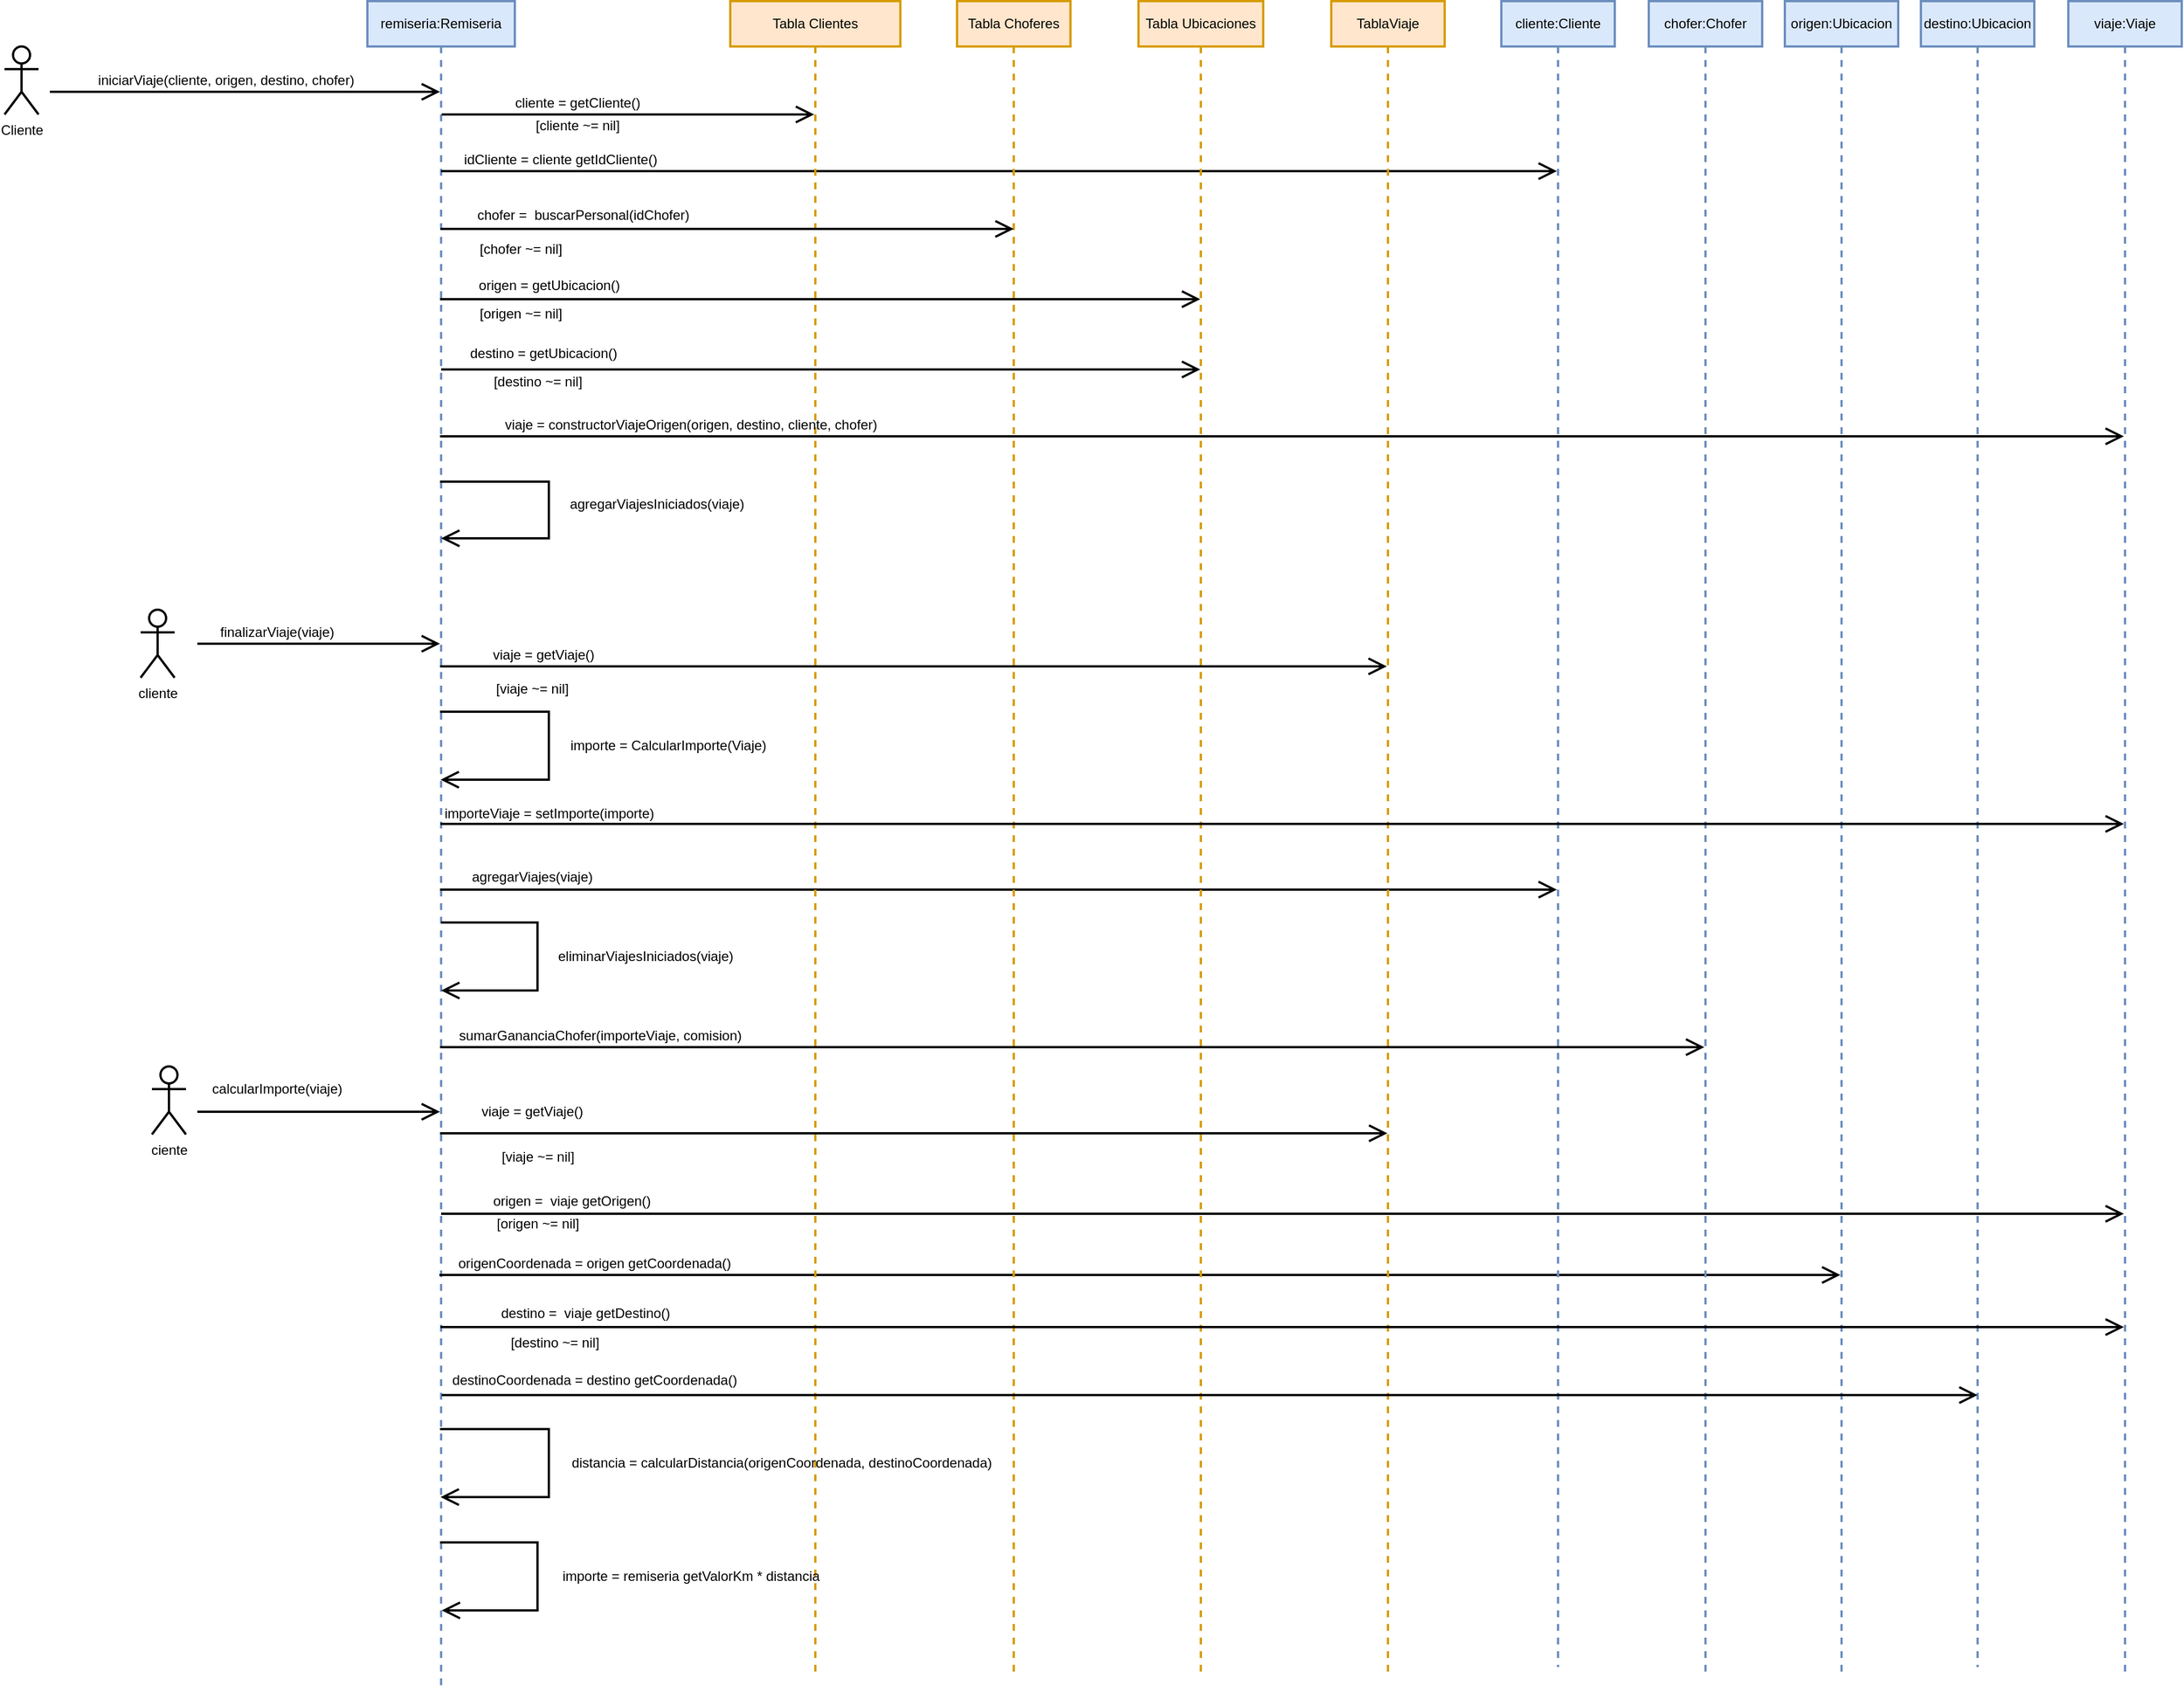 <mxfile version="14.9.6" type="device"><diagram id="dZ2twYzX4OiKPgHXyHsg" name="Page-1"><mxGraphModel dx="1010" dy="579" grid="1" gridSize="10" guides="1" tooltips="1" connect="1" arrows="1" fold="1" page="1" pageScale="1" pageWidth="827" pageHeight="1169" math="0" shadow="0"><root><mxCell id="0"/><mxCell id="1" parent="0"/><mxCell id="5KnSwrYg4JR7-365YqTa-1" value="remiseria:Remiseria" style="shape=umlLifeline;perimeter=lifelinePerimeter;whiteSpace=wrap;html=1;container=1;collapsible=0;recursiveResize=0;outlineConnect=0;fillColor=#dae8fc;strokeColor=#6c8ebf;strokeWidth=2;" parent="1" vertex="1"><mxGeometry x="350" y="120" width="130" height="1490" as="geometry"/></mxCell><mxCell id="5KnSwrYg4JR7-365YqTa-21" value="[cliente ~= nil]" style="text;html=1;align=center;verticalAlign=middle;resizable=0;points=[];autosize=1;strokeColor=none;fillColor=none;" parent="5KnSwrYg4JR7-365YqTa-1" vertex="1"><mxGeometry x="140" y="100" width="90" height="20" as="geometry"/></mxCell><mxCell id="5KnSwrYg4JR7-365YqTa-24" value="" style="endArrow=open;endFill=1;endSize=12;html=1;rounded=0;strokeWidth=2;" parent="5KnSwrYg4JR7-365YqTa-1" target="5KnSwrYg4JR7-365YqTa-23" edge="1"><mxGeometry width="160" relative="1" as="geometry"><mxPoint x="65" y="150" as="sourcePoint"/><mxPoint x="225" y="150" as="targetPoint"/></mxGeometry></mxCell><mxCell id="5KnSwrYg4JR7-365YqTa-36" value="" style="endArrow=open;endFill=1;endSize=12;html=1;rounded=0;strokeWidth=2;" parent="5KnSwrYg4JR7-365YqTa-1" edge="1"><mxGeometry width="160" relative="1" as="geometry"><mxPoint x="64" y="263" as="sourcePoint"/><mxPoint x="734.5" y="263" as="targetPoint"/></mxGeometry></mxCell><mxCell id="5KnSwrYg4JR7-365YqTa-46" value="" style="endArrow=open;endFill=1;endSize=12;html=1;rounded=0;strokeWidth=2;" parent="5KnSwrYg4JR7-365YqTa-1" edge="1"><mxGeometry width="160" relative="1" as="geometry"><mxPoint x="64" y="424" as="sourcePoint"/><mxPoint x="65" y="474" as="targetPoint"/><Array as="points"><mxPoint x="160" y="424"/><mxPoint x="160" y="474"/></Array></mxGeometry></mxCell><mxCell id="5KnSwrYg4JR7-365YqTa-51" value="" style="endArrow=open;endFill=1;endSize=12;html=1;rounded=0;strokeWidth=2;" parent="5KnSwrYg4JR7-365YqTa-1" edge="1"><mxGeometry width="160" relative="1" as="geometry"><mxPoint x="-150" y="567" as="sourcePoint"/><mxPoint x="64" y="567" as="targetPoint"/></mxGeometry></mxCell><mxCell id="5KnSwrYg4JR7-365YqTa-57" value="" style="endArrow=open;endFill=1;endSize=12;html=1;rounded=0;strokeWidth=2;" parent="5KnSwrYg4JR7-365YqTa-1" edge="1"><mxGeometry width="160" relative="1" as="geometry"><mxPoint x="64" y="587" as="sourcePoint"/><mxPoint x="899" y="587" as="targetPoint"/></mxGeometry></mxCell><mxCell id="5KnSwrYg4JR7-365YqTa-59" value="" style="endArrow=open;endFill=1;endSize=12;html=1;rounded=0;strokeWidth=2;" parent="5KnSwrYg4JR7-365YqTa-1" edge="1"><mxGeometry width="160" relative="1" as="geometry"><mxPoint x="64" y="627" as="sourcePoint"/><mxPoint x="64.5" y="687" as="targetPoint"/><Array as="points"><mxPoint x="160" y="627"/><mxPoint x="160" y="687"/></Array></mxGeometry></mxCell><mxCell id="5KnSwrYg4JR7-365YqTa-65" value="" style="endArrow=open;endFill=1;endSize=12;html=1;rounded=0;strokeWidth=2;" parent="5KnSwrYg4JR7-365YqTa-1" edge="1"><mxGeometry width="160" relative="1" as="geometry"><mxPoint x="-150" y="980" as="sourcePoint"/><mxPoint x="64" y="980" as="targetPoint"/></mxGeometry></mxCell><mxCell id="5KnSwrYg4JR7-365YqTa-74" value="" style="endArrow=open;endFill=1;endSize=12;html=1;rounded=0;strokeWidth=2;" parent="5KnSwrYg4JR7-365YqTa-1" target="5KnSwrYg4JR7-365YqTa-34" edge="1"><mxGeometry width="160" relative="1" as="geometry"><mxPoint x="63.5" y="1124" as="sourcePoint"/><mxPoint x="1049.5" y="1124" as="targetPoint"/></mxGeometry></mxCell><mxCell id="_xFg5oomATcGZFk4tBf8-1" value="" style="endArrow=open;endFill=1;endSize=12;html=1;rounded=0;strokeWidth=2;" parent="5KnSwrYg4JR7-365YqTa-1" edge="1"><mxGeometry width="160" relative="1" as="geometry"><mxPoint x="64" y="784" as="sourcePoint"/><mxPoint x="1049" y="784" as="targetPoint"/></mxGeometry></mxCell><mxCell id="_xFg5oomATcGZFk4tBf8-9" value="" style="endArrow=open;endFill=1;endSize=12;html=1;rounded=0;strokeWidth=2;" parent="5KnSwrYg4JR7-365YqTa-1" target="5KnSwrYg4JR7-365YqTa-1" edge="1"><mxGeometry width="160" relative="1" as="geometry"><mxPoint x="64" y="1360" as="sourcePoint"/><mxPoint x="140" y="1420" as="targetPoint"/><Array as="points"><mxPoint x="150" y="1360"/><mxPoint x="150" y="1420"/></Array></mxGeometry></mxCell><object label="Cliente" id="5KnSwrYg4JR7-365YqTa-2"><mxCell style="shape=umlActor;verticalLabelPosition=bottom;verticalAlign=top;html=1;strokeWidth=2;" parent="1" vertex="1"><mxGeometry x="30" y="160" width="30" height="60" as="geometry"/></mxCell></object><mxCell id="5KnSwrYg4JR7-365YqTa-7" value="" style="endArrow=open;endFill=1;endSize=12;html=1;rounded=0;strokeWidth=2;" parent="1" target="5KnSwrYg4JR7-365YqTa-1" edge="1"><mxGeometry width="160" relative="1" as="geometry"><mxPoint x="70" y="200" as="sourcePoint"/><mxPoint x="320" y="200" as="targetPoint"/></mxGeometry></mxCell><mxCell id="5KnSwrYg4JR7-365YqTa-9" value="Tabla Clientes" style="shape=umlLifeline;perimeter=lifelinePerimeter;whiteSpace=wrap;html=1;container=1;collapsible=0;recursiveResize=0;outlineConnect=0;fillColor=#ffe6cc;strokeColor=#d79b00;strokeWidth=2;" parent="1" vertex="1"><mxGeometry x="670" y="120" width="150" height="1480" as="geometry"/></mxCell><mxCell id="5KnSwrYg4JR7-365YqTa-85" value="distancia = calcularDistancia(origenCoordenada, destinoCoordenada)&lt;br&gt;" style="text;html=1;align=center;verticalAlign=middle;resizable=0;points=[];autosize=1;strokeColor=none;fillColor=none;" parent="5KnSwrYg4JR7-365YqTa-9" vertex="1"><mxGeometry x="-150" y="1280" width="390" height="20" as="geometry"/></mxCell><mxCell id="5KnSwrYg4JR7-365YqTa-10" value="viaje = constructorViajeOrigen(origen, destino, cliente, chofer)" style="text;html=1;align=center;verticalAlign=middle;resizable=0;points=[];autosize=1;strokeColor=none;fillColor=none;" parent="1" vertex="1"><mxGeometry x="465" y="484" width="340" height="20" as="geometry"/></mxCell><mxCell id="5KnSwrYg4JR7-365YqTa-11" value="Tabla Choferes" style="shape=umlLifeline;perimeter=lifelinePerimeter;whiteSpace=wrap;html=1;container=1;collapsible=0;recursiveResize=0;outlineConnect=0;fillColor=#ffe6cc;strokeColor=#d79b00;strokeWidth=2;" parent="1" vertex="1"><mxGeometry x="870" y="120" width="100" height="1480" as="geometry"/></mxCell><mxCell id="5KnSwrYg4JR7-365YqTa-13" value="iniciarViaje(cliente, origen, destino, chofer)" style="text;html=1;align=center;verticalAlign=middle;resizable=0;points=[];autosize=1;strokeColor=none;fillColor=none;" parent="1" vertex="1"><mxGeometry x="105" y="180" width="240" height="20" as="geometry"/></mxCell><mxCell id="5KnSwrYg4JR7-365YqTa-14" value="" style="endArrow=open;endFill=1;endSize=12;html=1;rounded=0;strokeWidth=2;" parent="1" source="5KnSwrYg4JR7-365YqTa-1" target="5KnSwrYg4JR7-365YqTa-9" edge="1"><mxGeometry width="160" relative="1" as="geometry"><mxPoint x="420" y="240" as="sourcePoint"/><mxPoint x="580" y="240" as="targetPoint"/><Array as="points"><mxPoint x="570" y="220"/></Array></mxGeometry></mxCell><mxCell id="5KnSwrYg4JR7-365YqTa-18" value="" style="endArrow=open;endFill=1;endSize=12;html=1;rounded=0;strokeWidth=2;" parent="1" edge="1"><mxGeometry width="160" relative="1" as="geometry"><mxPoint x="414.5" y="321" as="sourcePoint"/><mxPoint x="920" y="321" as="targetPoint"/><Array as="points"><mxPoint x="550" y="321"/><mxPoint x="610" y="321"/><mxPoint x="660" y="321"/><mxPoint x="770" y="321"/><mxPoint x="850" y="321"/></Array></mxGeometry></mxCell><mxCell id="5KnSwrYg4JR7-365YqTa-23" value="cliente:Cliente" style="shape=umlLifeline;perimeter=lifelinePerimeter;whiteSpace=wrap;html=1;container=1;collapsible=0;recursiveResize=0;outlineConnect=0;fillColor=#dae8fc;strokeColor=#6c8ebf;strokeWidth=2;" parent="1" vertex="1"><mxGeometry x="1350" y="120" width="100" height="1470" as="geometry"/></mxCell><mxCell id="5KnSwrYg4JR7-365YqTa-25" value="idCliente = cliente getIdCliente()" style="text;html=1;align=center;verticalAlign=middle;resizable=0;points=[];autosize=1;strokeColor=none;fillColor=none;" parent="1" vertex="1"><mxGeometry x="425" y="250" width="190" height="20" as="geometry"/></mxCell><mxCell id="5KnSwrYg4JR7-365YqTa-15" value="cliente = getCliente()" style="text;html=1;align=center;verticalAlign=middle;resizable=0;points=[];autosize=1;strokeColor=none;fillColor=none;" parent="1" vertex="1"><mxGeometry x="470" y="200" width="130" height="20" as="geometry"/></mxCell><mxCell id="5KnSwrYg4JR7-365YqTa-26" value="chofer =&amp;nbsp; buscarPersonal(idChofer)" style="text;html=1;align=center;verticalAlign=middle;resizable=0;points=[];autosize=1;strokeColor=none;fillColor=none;" parent="1" vertex="1"><mxGeometry x="440" y="299" width="200" height="20" as="geometry"/></mxCell><mxCell id="5KnSwrYg4JR7-365YqTa-27" value="chofer:Chofer" style="shape=umlLifeline;perimeter=lifelinePerimeter;whiteSpace=wrap;html=1;container=1;collapsible=0;recursiveResize=0;outlineConnect=0;fillColor=#dae8fc;strokeColor=#6c8ebf;strokeWidth=2;" parent="1" vertex="1"><mxGeometry x="1480" y="120" width="100" height="1480" as="geometry"/></mxCell><mxCell id="5KnSwrYg4JR7-365YqTa-29" value="[chofer ~= nil]" style="text;html=1;align=center;verticalAlign=middle;resizable=0;points=[];autosize=1;strokeColor=none;fillColor=none;" parent="1" vertex="1"><mxGeometry x="440" y="329" width="90" height="20" as="geometry"/></mxCell><mxCell id="5KnSwrYg4JR7-365YqTa-30" value="viaje:Viaje" style="shape=umlLifeline;perimeter=lifelinePerimeter;whiteSpace=wrap;html=1;container=1;collapsible=0;recursiveResize=0;outlineConnect=0;fillColor=#dae8fc;strokeColor=#6c8ebf;strokeWidth=2;" parent="1" vertex="1"><mxGeometry x="1850" y="120" width="100" height="1480" as="geometry"/></mxCell><mxCell id="5KnSwrYg4JR7-365YqTa-33" value="Tabla Ubicaciones" style="shape=umlLifeline;perimeter=lifelinePerimeter;whiteSpace=wrap;html=1;container=1;collapsible=0;recursiveResize=0;outlineConnect=0;fillColor=#ffe6cc;strokeColor=#d79b00;strokeWidth=2;" parent="1" vertex="1"><mxGeometry x="1030" y="120" width="110" height="1480" as="geometry"/></mxCell><mxCell id="5KnSwrYg4JR7-365YqTa-34" value="origen:Ubicacion" style="shape=umlLifeline;perimeter=lifelinePerimeter;whiteSpace=wrap;html=1;container=1;collapsible=0;recursiveResize=0;outlineConnect=0;fillColor=#dae8fc;strokeColor=#6c8ebf;strokeWidth=2;" parent="1" vertex="1"><mxGeometry x="1600" y="120" width="100" height="1480" as="geometry"/></mxCell><mxCell id="5KnSwrYg4JR7-365YqTa-35" value="destino:Ubicacion" style="shape=umlLifeline;perimeter=lifelinePerimeter;whiteSpace=wrap;html=1;container=1;collapsible=0;recursiveResize=0;outlineConnect=0;fillColor=#dae8fc;strokeColor=#6c8ebf;strokeWidth=2;" parent="1" vertex="1"><mxGeometry x="1720" y="120" width="100" height="1470" as="geometry"/></mxCell><mxCell id="5KnSwrYg4JR7-365YqTa-37" value="origen = getUbicacion()" style="text;html=1;align=center;verticalAlign=middle;resizable=0;points=[];autosize=1;strokeColor=none;fillColor=none;" parent="1" vertex="1"><mxGeometry x="440" y="361" width="140" height="20" as="geometry"/></mxCell><mxCell id="5KnSwrYg4JR7-365YqTa-38" value="[origen ~= nil]" style="text;html=1;align=center;verticalAlign=middle;resizable=0;points=[];autosize=1;strokeColor=none;fillColor=none;" parent="1" vertex="1"><mxGeometry x="440" y="386" width="90" height="20" as="geometry"/></mxCell><mxCell id="5KnSwrYg4JR7-365YqTa-39" value="destino = getUbicacion()" style="text;html=1;align=center;verticalAlign=middle;resizable=0;points=[];autosize=1;strokeColor=none;fillColor=none;" parent="1" vertex="1"><mxGeometry x="430" y="421" width="150" height="20" as="geometry"/></mxCell><mxCell id="5KnSwrYg4JR7-365YqTa-40" value="" style="endArrow=open;endFill=1;endSize=12;html=1;rounded=0;strokeWidth=2;" parent="1" edge="1"><mxGeometry width="160" relative="1" as="geometry"><mxPoint x="415" y="445" as="sourcePoint"/><mxPoint x="1084.5" y="445" as="targetPoint"/><Array as="points"><mxPoint x="610" y="445"/></Array></mxGeometry></mxCell><mxCell id="5KnSwrYg4JR7-365YqTa-41" value="[destino ~= nil]" style="text;html=1;align=center;verticalAlign=middle;resizable=0;points=[];autosize=1;strokeColor=none;fillColor=none;" parent="1" vertex="1"><mxGeometry x="455" y="446" width="90" height="20" as="geometry"/></mxCell><mxCell id="5KnSwrYg4JR7-365YqTa-44" value="" style="endArrow=open;endFill=1;endSize=12;html=1;rounded=0;strokeWidth=2;" parent="1" edge="1"><mxGeometry width="160" relative="1" as="geometry"><mxPoint x="414" y="504" as="sourcePoint"/><mxPoint x="1899" y="504" as="targetPoint"/></mxGeometry></mxCell><mxCell id="5KnSwrYg4JR7-365YqTa-47" value="agregarViajesIniciados(viaje)" style="text;html=1;align=center;verticalAlign=middle;resizable=0;points=[];autosize=1;strokeColor=none;fillColor=none;" parent="1" vertex="1"><mxGeometry x="520" y="554" width="170" height="20" as="geometry"/></mxCell><mxCell id="5KnSwrYg4JR7-365YqTa-50" value="cliente" style="shape=umlActor;verticalLabelPosition=bottom;verticalAlign=top;html=1;strokeWidth=2;" parent="1" vertex="1"><mxGeometry x="150" y="657" width="30" height="60" as="geometry"/></mxCell><mxCell id="5KnSwrYg4JR7-365YqTa-52" value="finalizarViaje(viaje)" style="text;html=1;align=center;verticalAlign=middle;resizable=0;points=[];autosize=1;strokeColor=none;fillColor=none;" parent="1" vertex="1"><mxGeometry x="210" y="667" width="120" height="20" as="geometry"/></mxCell><mxCell id="5KnSwrYg4JR7-365YqTa-56" value="TablaViaje" style="shape=umlLifeline;perimeter=lifelinePerimeter;whiteSpace=wrap;html=1;container=1;collapsible=0;recursiveResize=0;outlineConnect=0;fillColor=#ffe6cc;strokeColor=#d79b00;strokeWidth=2;" parent="1" vertex="1"><mxGeometry x="1200" y="120" width="100" height="1480" as="geometry"/></mxCell><mxCell id="5KnSwrYg4JR7-365YqTa-58" value="viaje = getViaje()" style="text;html=1;align=center;verticalAlign=middle;resizable=0;points=[];autosize=1;strokeColor=none;fillColor=none;" parent="1" vertex="1"><mxGeometry x="450" y="687" width="110" height="20" as="geometry"/></mxCell><mxCell id="5KnSwrYg4JR7-365YqTa-60" value="[viaje ~= nil]" style="text;html=1;align=center;verticalAlign=middle;resizable=0;points=[];autosize=1;strokeColor=none;fillColor=none;" parent="1" vertex="1"><mxGeometry x="455" y="717" width="80" height="20" as="geometry"/></mxCell><mxCell id="5KnSwrYg4JR7-365YqTa-61" value="importe = CalcularImporte(Viaje)" style="text;html=1;align=center;verticalAlign=middle;resizable=0;points=[];autosize=1;strokeColor=none;fillColor=none;" parent="1" vertex="1"><mxGeometry x="520" y="767" width="190" height="20" as="geometry"/></mxCell><mxCell id="5KnSwrYg4JR7-365YqTa-62" value="" style="endArrow=open;endFill=1;endSize=12;html=1;rounded=0;strokeWidth=2;" parent="1" edge="1"><mxGeometry width="160" relative="1" as="geometry"><mxPoint x="414.5" y="846" as="sourcePoint"/><mxPoint x="1899" y="846" as="targetPoint"/></mxGeometry></mxCell><mxCell id="5KnSwrYg4JR7-365YqTa-63" value="importeViaje = setImporte(importe)" style="text;html=1;align=center;verticalAlign=middle;resizable=0;points=[];autosize=1;strokeColor=none;fillColor=none;" parent="1" vertex="1"><mxGeometry x="410" y="827" width="200" height="20" as="geometry"/></mxCell><mxCell id="5KnSwrYg4JR7-365YqTa-64" value="ciente" style="shape=umlActor;verticalLabelPosition=bottom;verticalAlign=top;html=1;strokeWidth=2;" parent="1" vertex="1"><mxGeometry x="160" y="1060" width="30" height="60" as="geometry"/></mxCell><mxCell id="5KnSwrYg4JR7-365YqTa-66" value="calcularImporte(viaje)" style="text;html=1;align=center;verticalAlign=middle;resizable=0;points=[];autosize=1;strokeColor=none;fillColor=none;" parent="1" vertex="1"><mxGeometry x="205" y="1070" width="130" height="20" as="geometry"/></mxCell><mxCell id="5KnSwrYg4JR7-365YqTa-67" value="" style="endArrow=open;endFill=1;endSize=12;html=1;rounded=0;strokeWidth=2;" parent="1" edge="1"><mxGeometry width="160" relative="1" as="geometry"><mxPoint x="414" y="1119" as="sourcePoint"/><mxPoint x="1249.5" y="1119" as="targetPoint"/></mxGeometry></mxCell><mxCell id="5KnSwrYg4JR7-365YqTa-68" value="viaje = getViaje()" style="text;html=1;align=center;verticalAlign=middle;resizable=0;points=[];autosize=1;strokeColor=none;fillColor=none;" parent="1" vertex="1"><mxGeometry x="440" y="1090" width="110" height="20" as="geometry"/></mxCell><mxCell id="5KnSwrYg4JR7-365YqTa-69" value="[viaje ~= nil]" style="text;html=1;align=center;verticalAlign=middle;resizable=0;points=[];autosize=1;strokeColor=none;fillColor=none;" parent="1" vertex="1"><mxGeometry x="460" y="1130" width="80" height="20" as="geometry"/></mxCell><mxCell id="5KnSwrYg4JR7-365YqTa-72" value="" style="endArrow=open;endFill=1;endSize=12;html=1;rounded=0;strokeWidth=2;" parent="1" target="5KnSwrYg4JR7-365YqTa-30" edge="1"><mxGeometry width="160" relative="1" as="geometry"><mxPoint x="415" y="1190" as="sourcePoint"/><mxPoint x="575" y="1190" as="targetPoint"/></mxGeometry></mxCell><mxCell id="5KnSwrYg4JR7-365YqTa-73" value="origen =&amp;nbsp; viaje getOrigen()" style="text;html=1;align=center;verticalAlign=middle;resizable=0;points=[];autosize=1;strokeColor=none;fillColor=none;" parent="1" vertex="1"><mxGeometry x="455" y="1169" width="150" height="20" as="geometry"/></mxCell><mxCell id="5KnSwrYg4JR7-365YqTa-75" value="[origen ~= nil]" style="text;html=1;align=center;verticalAlign=middle;resizable=0;points=[];autosize=1;strokeColor=none;fillColor=none;" parent="1" vertex="1"><mxGeometry x="455" y="1189" width="90" height="20" as="geometry"/></mxCell><mxCell id="5KnSwrYg4JR7-365YqTa-76" value="origenCoordenada = origen getCoordenada()" style="text;html=1;align=center;verticalAlign=middle;resizable=0;points=[];autosize=1;strokeColor=none;fillColor=none;" parent="1" vertex="1"><mxGeometry x="420" y="1224" width="260" height="20" as="geometry"/></mxCell><mxCell id="5KnSwrYg4JR7-365YqTa-77" value="" style="endArrow=open;endFill=1;endSize=12;html=1;rounded=0;startArrow=none;strokeWidth=2;" parent="1" target="5KnSwrYg4JR7-365YqTa-30" edge="1"><mxGeometry width="160" relative="1" as="geometry"><mxPoint x="414.5" y="1290" as="sourcePoint"/><mxPoint x="1769.5" y="1290" as="targetPoint"/></mxGeometry></mxCell><mxCell id="5KnSwrYg4JR7-365YqTa-79" value="destino =&amp;nbsp; viaje getDestino()" style="text;html=1;align=center;verticalAlign=middle;resizable=0;points=[];autosize=1;strokeColor=none;fillColor=none;" parent="1" vertex="1"><mxGeometry x="461.5" y="1268" width="160" height="20" as="geometry"/></mxCell><mxCell id="5KnSwrYg4JR7-365YqTa-80" value="[destino ~= nil]" style="text;html=1;align=center;verticalAlign=middle;resizable=0;points=[];autosize=1;strokeColor=none;fillColor=none;" parent="1" vertex="1"><mxGeometry x="470" y="1294" width="90" height="20" as="geometry"/></mxCell><mxCell id="5KnSwrYg4JR7-365YqTa-81" value="destinoCoordenada = destino getCoordenada()" style="text;html=1;align=center;verticalAlign=middle;resizable=0;points=[];autosize=1;strokeColor=none;fillColor=none;" parent="1" vertex="1"><mxGeometry x="415" y="1327" width="270" height="20" as="geometry"/></mxCell><mxCell id="5KnSwrYg4JR7-365YqTa-70" value="" style="endArrow=open;endFill=1;endSize=12;html=1;rounded=0;strokeWidth=2;" parent="1" edge="1"><mxGeometry width="160" relative="1" as="geometry"><mxPoint x="414" y="1380" as="sourcePoint"/><mxPoint x="414.5" y="1440" as="targetPoint"/><Array as="points"><mxPoint x="510" y="1380"/><mxPoint x="510" y="1420"/><mxPoint x="510" y="1440"/></Array></mxGeometry></mxCell><mxCell id="5KnSwrYg4JR7-365YqTa-87" value="" style="endArrow=open;endFill=1;endSize=12;html=1;rounded=0;startArrow=none;strokeWidth=2;" parent="1" source="5KnSwrYg4JR7-365YqTa-1" edge="1"><mxGeometry width="160" relative="1" as="geometry"><mxPoint x="424.5" y="1347" as="sourcePoint"/><mxPoint x="1770" y="1350" as="targetPoint"/></mxGeometry></mxCell><mxCell id="_xFg5oomATcGZFk4tBf8-2" value="agregarViajes(viaje)" style="text;html=1;align=center;verticalAlign=middle;resizable=0;points=[];autosize=1;strokeColor=none;fillColor=none;" parent="1" vertex="1"><mxGeometry x="435" y="883" width="120" height="20" as="geometry"/></mxCell><mxCell id="_xFg5oomATcGZFk4tBf8-4" value="" style="endArrow=open;endFill=1;endSize=12;html=1;rounded=0;strokeWidth=2;" parent="1" edge="1"><mxGeometry width="160" relative="1" as="geometry"><mxPoint x="415" y="933" as="sourcePoint"/><mxPoint x="415" y="993" as="targetPoint"/><Array as="points"><mxPoint x="500" y="933"/><mxPoint x="500" y="993"/></Array></mxGeometry></mxCell><mxCell id="_xFg5oomATcGZFk4tBf8-5" value="eliminarViajesIniciados(viaje)" style="text;html=1;align=center;verticalAlign=middle;resizable=0;points=[];autosize=1;strokeColor=none;fillColor=none;" parent="1" vertex="1"><mxGeometry x="510" y="953" width="170" height="20" as="geometry"/></mxCell><mxCell id="_xFg5oomATcGZFk4tBf8-7" value="" style="endArrow=open;endFill=1;endSize=12;html=1;rounded=0;strokeWidth=2;" parent="1" edge="1"><mxGeometry width="160" relative="1" as="geometry"><mxPoint x="414" y="1043" as="sourcePoint"/><mxPoint x="1529" y="1043" as="targetPoint"/></mxGeometry></mxCell><mxCell id="_xFg5oomATcGZFk4tBf8-8" value="sumarGananciaChofer(importeViaje, comision)" style="text;html=1;align=center;verticalAlign=middle;resizable=0;points=[];autosize=1;strokeColor=none;fillColor=none;" parent="1" vertex="1"><mxGeometry x="425" y="1023" width="260" height="20" as="geometry"/></mxCell><mxCell id="_xFg5oomATcGZFk4tBf8-10" value="importe = remiseria getValorKm * distancia" style="text;html=1;align=center;verticalAlign=middle;resizable=0;points=[];autosize=1;strokeColor=none;fillColor=none;" parent="1" vertex="1"><mxGeometry x="515" y="1500" width="240" height="20" as="geometry"/></mxCell></root></mxGraphModel></diagram></mxfile>